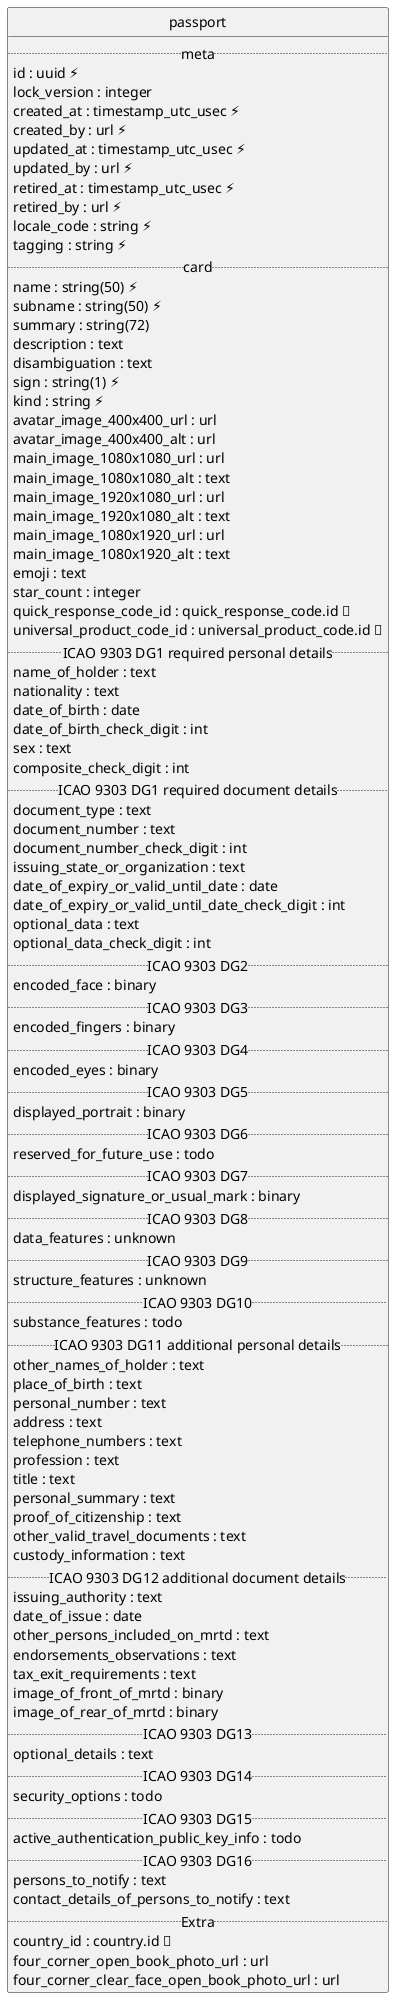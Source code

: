 @startuml uml
skinparam monochrome true
skinparam linetype ortho
hide circle

entity passport {
  .. meta ..
  id : uuid ⚡
  lock_version : integer
  created_at : timestamp_utc_usec ⚡
  created_by : url ⚡
  updated_at : timestamp_utc_usec ⚡
  updated_by : url ⚡
  retired_at : timestamp_utc_usec ⚡
  retired_by : url ⚡
  locale_code : string ⚡
  tagging : string ⚡
  .. card ..
  name : string(50) ⚡
  subname : string(50) ⚡
  summary : string(72)
  description : text
  disambiguation : text
  sign : string(1) ⚡
  kind : string ⚡
  avatar_image_400x400_url : url
  avatar_image_400x400_alt : url
  main_image_1080x1080_url : url
  main_image_1080x1080_alt : text
  main_image_1920x1080_url : url
  main_image_1920x1080_alt : text
  main_image_1080x1920_url : url
  main_image_1080x1920_alt : text
  emoji : text
  star_count : integer
  quick_response_code_id : quick_response_code.id 🔑
  universal_product_code_id : universal_product_code.id 🔑
  .. ICAO 9303 DG1 required personal details ..
  name_of_holder : text
  nationality : text
  date_of_birth : date
  date_of_birth_check_digit : int
  sex : text
  composite_check_digit : int
  .. ICAO 9303 DG1 required document details ..
  document_type : text
  document_number : text
  document_number_check_digit : int
  issuing_state_or_organization : text
  date_of_expiry_or_valid_until_date : date
  date_of_expiry_or_valid_until_date_check_digit : int
  optional_data : text
  optional_data_check_digit : int
  .. ICAO 9303 DG2 ..
  encoded_face : binary
  .. ICAO 9303 DG3 ..
  encoded_fingers : binary
  .. ICAO 9303 DG4 ..
  encoded_eyes : binary
  .. ICAO 9303 DG5 ..
  displayed_portrait : binary
  .. ICAO 9303 DG6 ..
  reserved_for_future_use : todo
  .. ICAO 9303 DG7 ..
  displayed_signature_or_usual_mark : binary
  .. ICAO 9303 DG8 ..
  data_features : unknown
  .. ICAO 9303 DG9 ..
  structure_features : unknown
  .. ICAO 9303 DG10 ..
  substance_features : todo
  .. ICAO 9303 DG11 additional personal details ..
  other_names_of_holder : text
  place_of_birth : text
  personal_number : text
  address : text
  telephone_numbers : text
  profession : text
  title : text
  personal_summary : text
  proof_of_citizenship : text
  other_valid_travel_documents : text
  custody_information : text
  .. ICAO 9303 DG12 additional document details ..
  issuing_authority : text
  date_of_issue : date
  other_persons_included_on_mrtd : text
  endorsements_observations : text
  tax_exit_requirements : text
  image_of_front_of_mrtd : binary
  image_of_rear_of_mrtd : binary
  .. ICAO 9303 DG13 ..
  optional_details : text
  .. ICAO 9303 DG14 ..
  security_options : todo
  .. ICAO 9303 DG15 ..
  active_authentication_public_key_info : todo
  .. ICAO 9303 DG16 ..
  persons_to_notify : text
  contact_details_of_persons_to_notify : text
  .. Extra ..
  country_id : country.id 🔑
  four_corner_open_book_photo_url : url
  four_corner_clear_face_open_book_photo_url : url
}

@enduml
